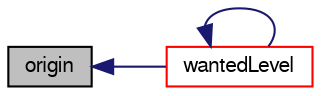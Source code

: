 digraph "origin"
{
  bgcolor="transparent";
  edge [fontname="FreeSans",fontsize="10",labelfontname="FreeSans",labelfontsize="10"];
  node [fontname="FreeSans",fontsize="10",shape=record];
  rankdir="LR";
  Node9 [label="origin",height=0.2,width=0.4,color="black", fillcolor="grey75", style="filled", fontcolor="black"];
  Node9 -> Node10 [dir="back",color="midnightblue",fontsize="10",style="solid",fontname="FreeSans"];
  Node10 [label="wantedLevel",height=0.2,width=0.4,color="red",URL="$a21686.html#a8fec48488fa47d4bb2bc714d9ad8bba7",tooltip="Calculates the wanted level at a given point. Walks out from. "];
  Node10 -> Node10 [dir="back",color="midnightblue",fontsize="10",style="solid",fontname="FreeSans"];
}
